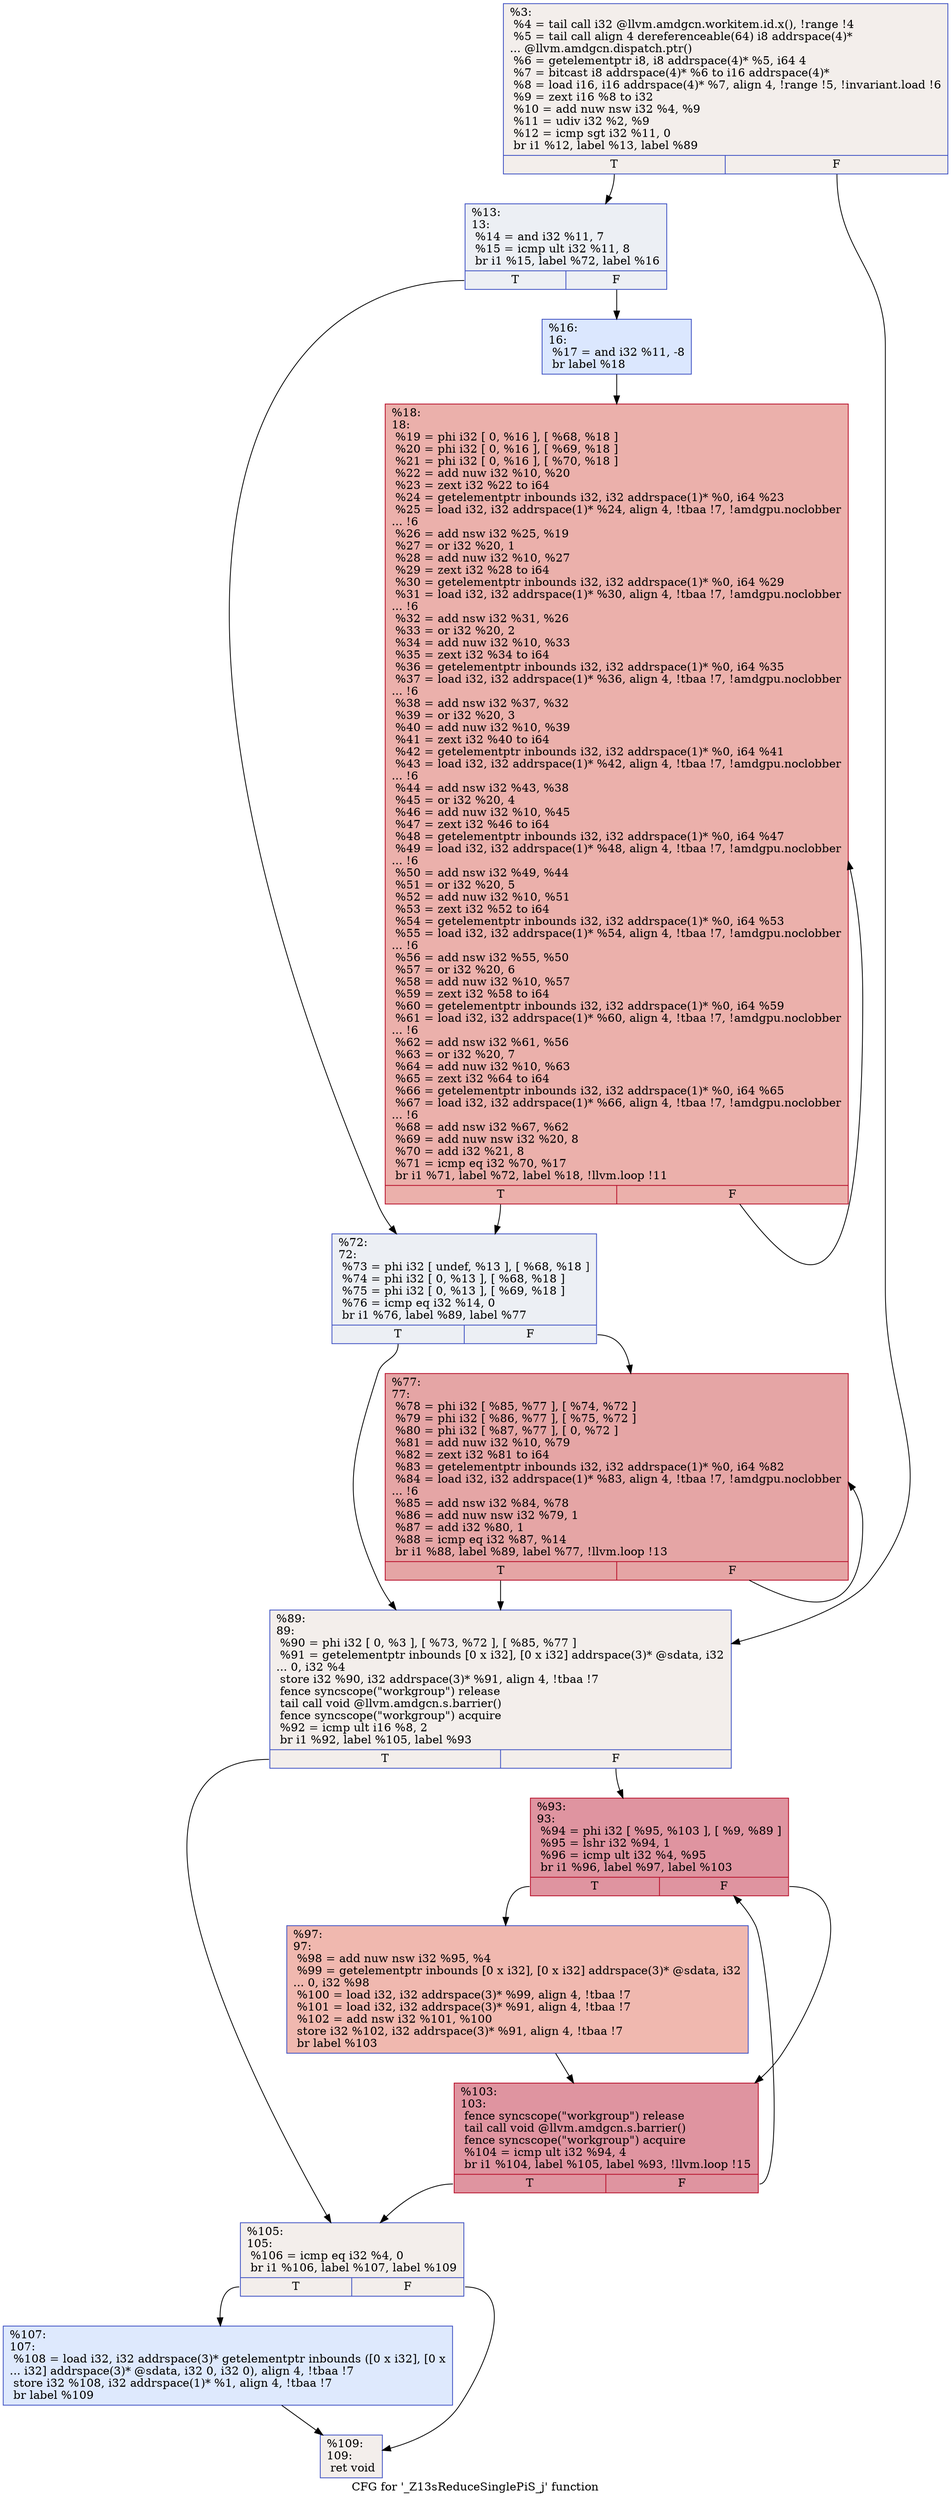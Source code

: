 digraph "CFG for '_Z13sReduceSinglePiS_j' function" {
	label="CFG for '_Z13sReduceSinglePiS_j' function";

	Node0x50f1a10 [shape=record,color="#3d50c3ff", style=filled, fillcolor="#e5d8d170",label="{%3:\l  %4 = tail call i32 @llvm.amdgcn.workitem.id.x(), !range !4\l  %5 = tail call align 4 dereferenceable(64) i8 addrspace(4)*\l... @llvm.amdgcn.dispatch.ptr()\l  %6 = getelementptr i8, i8 addrspace(4)* %5, i64 4\l  %7 = bitcast i8 addrspace(4)* %6 to i16 addrspace(4)*\l  %8 = load i16, i16 addrspace(4)* %7, align 4, !range !5, !invariant.load !6\l  %9 = zext i16 %8 to i32\l  %10 = add nuw nsw i32 %4, %9\l  %11 = udiv i32 %2, %9\l  %12 = icmp sgt i32 %11, 0\l  br i1 %12, label %13, label %89\l|{<s0>T|<s1>F}}"];
	Node0x50f1a10:s0 -> Node0x50f27a0;
	Node0x50f1a10:s1 -> Node0x50f3790;
	Node0x50f27a0 [shape=record,color="#3d50c3ff", style=filled, fillcolor="#d4dbe670",label="{%13:\l13:                                               \l  %14 = and i32 %11, 7\l  %15 = icmp ult i32 %11, 8\l  br i1 %15, label %72, label %16\l|{<s0>T|<s1>F}}"];
	Node0x50f27a0:s0 -> Node0x50f3a50;
	Node0x50f27a0:s1 -> Node0x50f3aa0;
	Node0x50f3aa0 [shape=record,color="#3d50c3ff", style=filled, fillcolor="#aec9fc70",label="{%16:\l16:                                               \l  %17 = and i32 %11, -8\l  br label %18\l}"];
	Node0x50f3aa0 -> Node0x50f34d0;
	Node0x50f34d0 [shape=record,color="#b70d28ff", style=filled, fillcolor="#d24b4070",label="{%18:\l18:                                               \l  %19 = phi i32 [ 0, %16 ], [ %68, %18 ]\l  %20 = phi i32 [ 0, %16 ], [ %69, %18 ]\l  %21 = phi i32 [ 0, %16 ], [ %70, %18 ]\l  %22 = add nuw i32 %10, %20\l  %23 = zext i32 %22 to i64\l  %24 = getelementptr inbounds i32, i32 addrspace(1)* %0, i64 %23\l  %25 = load i32, i32 addrspace(1)* %24, align 4, !tbaa !7, !amdgpu.noclobber\l... !6\l  %26 = add nsw i32 %25, %19\l  %27 = or i32 %20, 1\l  %28 = add nuw i32 %10, %27\l  %29 = zext i32 %28 to i64\l  %30 = getelementptr inbounds i32, i32 addrspace(1)* %0, i64 %29\l  %31 = load i32, i32 addrspace(1)* %30, align 4, !tbaa !7, !amdgpu.noclobber\l... !6\l  %32 = add nsw i32 %31, %26\l  %33 = or i32 %20, 2\l  %34 = add nuw i32 %10, %33\l  %35 = zext i32 %34 to i64\l  %36 = getelementptr inbounds i32, i32 addrspace(1)* %0, i64 %35\l  %37 = load i32, i32 addrspace(1)* %36, align 4, !tbaa !7, !amdgpu.noclobber\l... !6\l  %38 = add nsw i32 %37, %32\l  %39 = or i32 %20, 3\l  %40 = add nuw i32 %10, %39\l  %41 = zext i32 %40 to i64\l  %42 = getelementptr inbounds i32, i32 addrspace(1)* %0, i64 %41\l  %43 = load i32, i32 addrspace(1)* %42, align 4, !tbaa !7, !amdgpu.noclobber\l... !6\l  %44 = add nsw i32 %43, %38\l  %45 = or i32 %20, 4\l  %46 = add nuw i32 %10, %45\l  %47 = zext i32 %46 to i64\l  %48 = getelementptr inbounds i32, i32 addrspace(1)* %0, i64 %47\l  %49 = load i32, i32 addrspace(1)* %48, align 4, !tbaa !7, !amdgpu.noclobber\l... !6\l  %50 = add nsw i32 %49, %44\l  %51 = or i32 %20, 5\l  %52 = add nuw i32 %10, %51\l  %53 = zext i32 %52 to i64\l  %54 = getelementptr inbounds i32, i32 addrspace(1)* %0, i64 %53\l  %55 = load i32, i32 addrspace(1)* %54, align 4, !tbaa !7, !amdgpu.noclobber\l... !6\l  %56 = add nsw i32 %55, %50\l  %57 = or i32 %20, 6\l  %58 = add nuw i32 %10, %57\l  %59 = zext i32 %58 to i64\l  %60 = getelementptr inbounds i32, i32 addrspace(1)* %0, i64 %59\l  %61 = load i32, i32 addrspace(1)* %60, align 4, !tbaa !7, !amdgpu.noclobber\l... !6\l  %62 = add nsw i32 %61, %56\l  %63 = or i32 %20, 7\l  %64 = add nuw i32 %10, %63\l  %65 = zext i32 %64 to i64\l  %66 = getelementptr inbounds i32, i32 addrspace(1)* %0, i64 %65\l  %67 = load i32, i32 addrspace(1)* %66, align 4, !tbaa !7, !amdgpu.noclobber\l... !6\l  %68 = add nsw i32 %67, %62\l  %69 = add nuw nsw i32 %20, 8\l  %70 = add i32 %21, 8\l  %71 = icmp eq i32 %70, %17\l  br i1 %71, label %72, label %18, !llvm.loop !11\l|{<s0>T|<s1>F}}"];
	Node0x50f34d0:s0 -> Node0x50f3a50;
	Node0x50f34d0:s1 -> Node0x50f34d0;
	Node0x50f3a50 [shape=record,color="#3d50c3ff", style=filled, fillcolor="#d4dbe670",label="{%72:\l72:                                               \l  %73 = phi i32 [ undef, %13 ], [ %68, %18 ]\l  %74 = phi i32 [ 0, %13 ], [ %68, %18 ]\l  %75 = phi i32 [ 0, %13 ], [ %69, %18 ]\l  %76 = icmp eq i32 %14, 0\l  br i1 %76, label %89, label %77\l|{<s0>T|<s1>F}}"];
	Node0x50f3a50:s0 -> Node0x50f3790;
	Node0x50f3a50:s1 -> Node0x50f77a0;
	Node0x50f77a0 [shape=record,color="#b70d28ff", style=filled, fillcolor="#c5333470",label="{%77:\l77:                                               \l  %78 = phi i32 [ %85, %77 ], [ %74, %72 ]\l  %79 = phi i32 [ %86, %77 ], [ %75, %72 ]\l  %80 = phi i32 [ %87, %77 ], [ 0, %72 ]\l  %81 = add nuw i32 %10, %79\l  %82 = zext i32 %81 to i64\l  %83 = getelementptr inbounds i32, i32 addrspace(1)* %0, i64 %82\l  %84 = load i32, i32 addrspace(1)* %83, align 4, !tbaa !7, !amdgpu.noclobber\l... !6\l  %85 = add nsw i32 %84, %78\l  %86 = add nuw nsw i32 %79, 1\l  %87 = add i32 %80, 1\l  %88 = icmp eq i32 %87, %14\l  br i1 %88, label %89, label %77, !llvm.loop !13\l|{<s0>T|<s1>F}}"];
	Node0x50f77a0:s0 -> Node0x50f3790;
	Node0x50f77a0:s1 -> Node0x50f77a0;
	Node0x50f3790 [shape=record,color="#3d50c3ff", style=filled, fillcolor="#e5d8d170",label="{%89:\l89:                                               \l  %90 = phi i32 [ 0, %3 ], [ %73, %72 ], [ %85, %77 ]\l  %91 = getelementptr inbounds [0 x i32], [0 x i32] addrspace(3)* @sdata, i32\l... 0, i32 %4\l  store i32 %90, i32 addrspace(3)* %91, align 4, !tbaa !7\l  fence syncscope(\"workgroup\") release\l  tail call void @llvm.amdgcn.s.barrier()\l  fence syncscope(\"workgroup\") acquire\l  %92 = icmp ult i16 %8, 2\l  br i1 %92, label %105, label %93\l|{<s0>T|<s1>F}}"];
	Node0x50f3790:s0 -> Node0x50f85a0;
	Node0x50f3790:s1 -> Node0x50f8630;
	Node0x50f8630 [shape=record,color="#b70d28ff", style=filled, fillcolor="#b70d2870",label="{%93:\l93:                                               \l  %94 = phi i32 [ %95, %103 ], [ %9, %89 ]\l  %95 = lshr i32 %94, 1\l  %96 = icmp ult i32 %4, %95\l  br i1 %96, label %97, label %103\l|{<s0>T|<s1>F}}"];
	Node0x50f8630:s0 -> Node0x50f8a00;
	Node0x50f8630:s1 -> Node0x50f87a0;
	Node0x50f8a00 [shape=record,color="#3d50c3ff", style=filled, fillcolor="#dc5d4a70",label="{%97:\l97:                                               \l  %98 = add nuw nsw i32 %95, %4\l  %99 = getelementptr inbounds [0 x i32], [0 x i32] addrspace(3)* @sdata, i32\l... 0, i32 %98\l  %100 = load i32, i32 addrspace(3)* %99, align 4, !tbaa !7\l  %101 = load i32, i32 addrspace(3)* %91, align 4, !tbaa !7\l  %102 = add nsw i32 %101, %100\l  store i32 %102, i32 addrspace(3)* %91, align 4, !tbaa !7\l  br label %103\l}"];
	Node0x50f8a00 -> Node0x50f87a0;
	Node0x50f87a0 [shape=record,color="#b70d28ff", style=filled, fillcolor="#b70d2870",label="{%103:\l103:                                              \l  fence syncscope(\"workgroup\") release\l  tail call void @llvm.amdgcn.s.barrier()\l  fence syncscope(\"workgroup\") acquire\l  %104 = icmp ult i32 %94, 4\l  br i1 %104, label %105, label %93, !llvm.loop !15\l|{<s0>T|<s1>F}}"];
	Node0x50f87a0:s0 -> Node0x50f85a0;
	Node0x50f87a0:s1 -> Node0x50f8630;
	Node0x50f85a0 [shape=record,color="#3d50c3ff", style=filled, fillcolor="#e5d8d170",label="{%105:\l105:                                              \l  %106 = icmp eq i32 %4, 0\l  br i1 %106, label %107, label %109\l|{<s0>T|<s1>F}}"];
	Node0x50f85a0:s0 -> Node0x50f9300;
	Node0x50f85a0:s1 -> Node0x50f9350;
	Node0x50f9300 [shape=record,color="#3d50c3ff", style=filled, fillcolor="#b5cdfa70",label="{%107:\l107:                                              \l  %108 = load i32, i32 addrspace(3)* getelementptr inbounds ([0 x i32], [0 x\l... i32] addrspace(3)* @sdata, i32 0, i32 0), align 4, !tbaa !7\l  store i32 %108, i32 addrspace(1)* %1, align 4, !tbaa !7\l  br label %109\l}"];
	Node0x50f9300 -> Node0x50f9350;
	Node0x50f9350 [shape=record,color="#3d50c3ff", style=filled, fillcolor="#e5d8d170",label="{%109:\l109:                                              \l  ret void\l}"];
}
